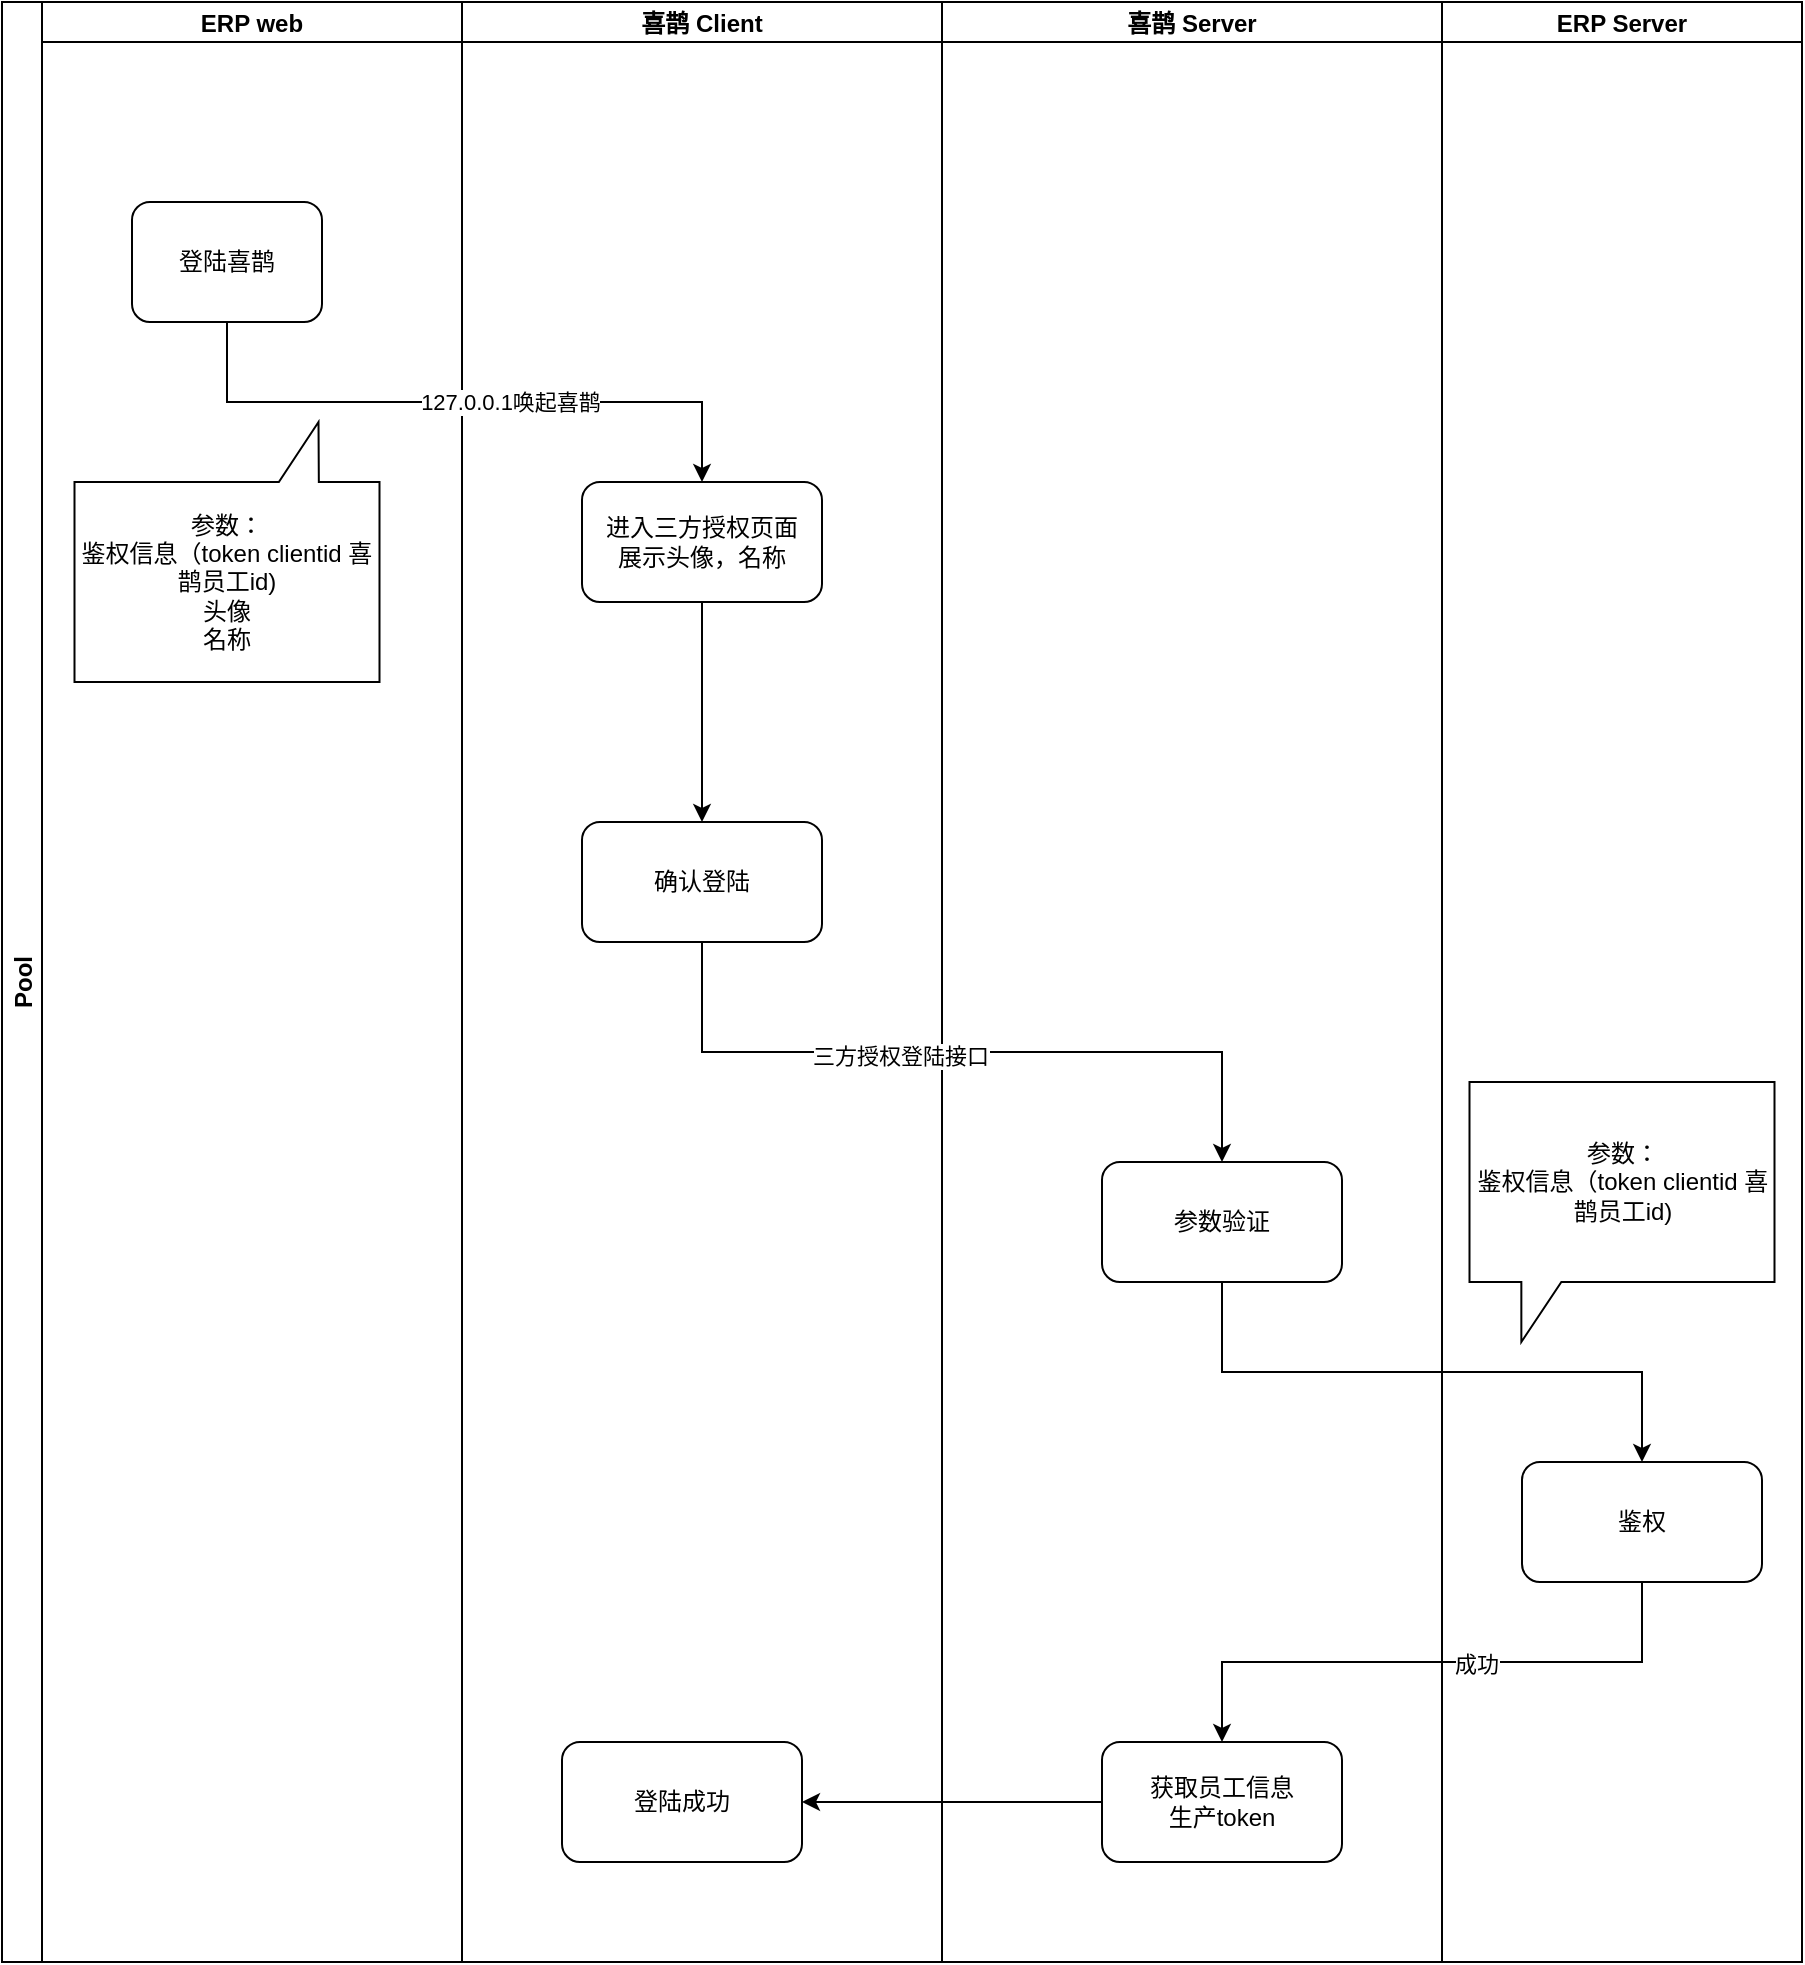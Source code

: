 <mxfile version="20.5.3" type="github"><diagram id="l9ATXhiv8Rob6Y_cUNgy" name="页-1"><mxGraphModel dx="1360" dy="781" grid="1" gridSize="10" guides="1" tooltips="1" connect="1" arrows="1" fold="1" page="1" pageScale="1" pageWidth="827" pageHeight="1169" math="0" shadow="0"><root><mxCell id="0"/><mxCell id="1" parent="0"/><mxCell id="HTlvXJNVUlN0LkFGXIME-6" value="Pool" style="swimlane;childLayout=stackLayout;resizeParent=1;resizeParentMax=0;startSize=20;horizontal=0;horizontalStack=1;" parent="1" vertex="1"><mxGeometry x="40" y="30" width="900" height="980" as="geometry"/></mxCell><mxCell id="HTlvXJNVUlN0LkFGXIME-10" value="ERP web" style="swimlane;startSize=20;" parent="HTlvXJNVUlN0LkFGXIME-6" vertex="1"><mxGeometry x="20" width="210" height="980" as="geometry"/></mxCell><mxCell id="HTlvXJNVUlN0LkFGXIME-12" value="登陆喜鹊" style="rounded=1;whiteSpace=wrap;html=1;" parent="HTlvXJNVUlN0LkFGXIME-10" vertex="1"><mxGeometry x="45" y="100" width="95" height="60" as="geometry"/></mxCell><mxCell id="HTlvXJNVUlN0LkFGXIME-27" value="参数：&lt;br&gt;鉴权信息（token clientid 喜鹊员工id)&lt;br&gt;头像&lt;br&gt;名称" style="shape=callout;whiteSpace=wrap;html=1;perimeter=calloutPerimeter;rotation=0;align=center;position2=0.8;base=20;size=30;position=0.67;flipV=1;" parent="HTlvXJNVUlN0LkFGXIME-10" vertex="1"><mxGeometry x="16.25" y="210" width="152.5" height="130" as="geometry"/></mxCell><mxCell id="HTlvXJNVUlN0LkFGXIME-9" value="喜鹊 Client" style="swimlane;startSize=20;" parent="HTlvXJNVUlN0LkFGXIME-6" vertex="1"><mxGeometry x="230" width="240" height="980" as="geometry"/></mxCell><mxCell id="HTlvXJNVUlN0LkFGXIME-29" style="edgeStyle=orthogonalEdgeStyle;rounded=0;orthogonalLoop=1;jettySize=auto;html=1;" parent="HTlvXJNVUlN0LkFGXIME-9" source="HTlvXJNVUlN0LkFGXIME-19" target="HTlvXJNVUlN0LkFGXIME-28" edge="1"><mxGeometry relative="1" as="geometry"/></mxCell><mxCell id="HTlvXJNVUlN0LkFGXIME-19" value="进入三方授权页面&lt;br&gt;展示头像，名称" style="rounded=1;whiteSpace=wrap;html=1;" parent="HTlvXJNVUlN0LkFGXIME-9" vertex="1"><mxGeometry x="60" y="240" width="120" height="60" as="geometry"/></mxCell><mxCell id="HTlvXJNVUlN0LkFGXIME-28" value="确认登陆" style="rounded=1;whiteSpace=wrap;html=1;" parent="HTlvXJNVUlN0LkFGXIME-9" vertex="1"><mxGeometry x="60" y="410" width="120" height="60" as="geometry"/></mxCell><mxCell id="HTlvXJNVUlN0LkFGXIME-37" value="登陆成功" style="rounded=1;whiteSpace=wrap;html=1;" parent="HTlvXJNVUlN0LkFGXIME-9" vertex="1"><mxGeometry x="50" y="870" width="120" height="60" as="geometry"/></mxCell><mxCell id="HTlvXJNVUlN0LkFGXIME-8" value="喜鹊 Server" style="swimlane;startSize=20;" parent="HTlvXJNVUlN0LkFGXIME-6" vertex="1"><mxGeometry x="470" width="250" height="980" as="geometry"/></mxCell><mxCell id="HTlvXJNVUlN0LkFGXIME-22" value="参数验证" style="rounded=1;whiteSpace=wrap;html=1;" parent="HTlvXJNVUlN0LkFGXIME-8" vertex="1"><mxGeometry x="80" y="580" width="120" height="60" as="geometry"/></mxCell><mxCell id="HTlvXJNVUlN0LkFGXIME-34" value="获取员工信息&lt;br&gt;生产token" style="rounded=1;whiteSpace=wrap;html=1;" parent="HTlvXJNVUlN0LkFGXIME-8" vertex="1"><mxGeometry x="80" y="870" width="120" height="60" as="geometry"/></mxCell><mxCell id="HTlvXJNVUlN0LkFGXIME-7" value="ERP Server" style="swimlane;startSize=20;" parent="HTlvXJNVUlN0LkFGXIME-6" vertex="1"><mxGeometry x="720" width="180" height="980" as="geometry"/></mxCell><mxCell id="HTlvXJNVUlN0LkFGXIME-32" value="鉴权" style="rounded=1;whiteSpace=wrap;html=1;" parent="HTlvXJNVUlN0LkFGXIME-7" vertex="1"><mxGeometry x="40" y="730" width="120" height="60" as="geometry"/></mxCell><mxCell id="HTlvXJNVUlN0LkFGXIME-39" value="参数：&lt;br&gt;鉴权信息（token clientid 喜鹊员工id)" style="shape=callout;whiteSpace=wrap;html=1;perimeter=calloutPerimeter;rotation=0;align=center;position2=0.17;base=20;size=30;position=0.17;flipV=0;" parent="HTlvXJNVUlN0LkFGXIME-7" vertex="1"><mxGeometry x="13.75" y="540" width="152.5" height="130" as="geometry"/></mxCell><mxCell id="HTlvXJNVUlN0LkFGXIME-20" style="edgeStyle=orthogonalEdgeStyle;rounded=0;orthogonalLoop=1;jettySize=auto;html=1;exitX=0.5;exitY=1;exitDx=0;exitDy=0;" parent="HTlvXJNVUlN0LkFGXIME-6" source="HTlvXJNVUlN0LkFGXIME-12" target="HTlvXJNVUlN0LkFGXIME-19" edge="1"><mxGeometry relative="1" as="geometry"/></mxCell><mxCell id="HTlvXJNVUlN0LkFGXIME-21" value="127.0.0.1唤起喜鹊" style="edgeLabel;html=1;align=center;verticalAlign=middle;resizable=0;points=[];" parent="HTlvXJNVUlN0LkFGXIME-20" vertex="1" connectable="0"><mxGeometry x="0.23" y="2" relative="1" as="geometry"><mxPoint x="-14" y="2" as="offset"/></mxGeometry></mxCell><mxCell id="HTlvXJNVUlN0LkFGXIME-23" style="edgeStyle=orthogonalEdgeStyle;rounded=0;orthogonalLoop=1;jettySize=auto;html=1;entryX=0.5;entryY=0;entryDx=0;entryDy=0;exitX=0.5;exitY=1;exitDx=0;exitDy=0;" parent="HTlvXJNVUlN0LkFGXIME-6" source="HTlvXJNVUlN0LkFGXIME-28" target="HTlvXJNVUlN0LkFGXIME-22" edge="1"><mxGeometry relative="1" as="geometry"/></mxCell><mxCell id="HTlvXJNVUlN0LkFGXIME-24" value="三方授权登陆接口" style="edgeLabel;html=1;align=center;verticalAlign=middle;resizable=0;points=[];" parent="HTlvXJNVUlN0LkFGXIME-23" vertex="1" connectable="0"><mxGeometry x="-0.168" y="-2" relative="1" as="geometry"><mxPoint as="offset"/></mxGeometry></mxCell><mxCell id="HTlvXJNVUlN0LkFGXIME-33" style="edgeStyle=orthogonalEdgeStyle;rounded=0;orthogonalLoop=1;jettySize=auto;html=1;exitX=0.5;exitY=1;exitDx=0;exitDy=0;" parent="HTlvXJNVUlN0LkFGXIME-6" source="HTlvXJNVUlN0LkFGXIME-22" target="HTlvXJNVUlN0LkFGXIME-32" edge="1"><mxGeometry relative="1" as="geometry"/></mxCell><mxCell id="HTlvXJNVUlN0LkFGXIME-35" style="edgeStyle=orthogonalEdgeStyle;rounded=0;orthogonalLoop=1;jettySize=auto;html=1;entryX=0.5;entryY=0;entryDx=0;entryDy=0;exitX=0.5;exitY=1;exitDx=0;exitDy=0;" parent="HTlvXJNVUlN0LkFGXIME-6" source="HTlvXJNVUlN0LkFGXIME-32" target="HTlvXJNVUlN0LkFGXIME-34" edge="1"><mxGeometry relative="1" as="geometry"/></mxCell><mxCell id="HTlvXJNVUlN0LkFGXIME-36" value="成功" style="edgeLabel;html=1;align=center;verticalAlign=middle;resizable=0;points=[];" parent="HTlvXJNVUlN0LkFGXIME-35" vertex="1" connectable="0"><mxGeometry x="-0.153" y="1" relative="1" as="geometry"><mxPoint as="offset"/></mxGeometry></mxCell><mxCell id="HTlvXJNVUlN0LkFGXIME-38" style="edgeStyle=orthogonalEdgeStyle;rounded=0;orthogonalLoop=1;jettySize=auto;html=1;" parent="HTlvXJNVUlN0LkFGXIME-6" source="HTlvXJNVUlN0LkFGXIME-34" target="HTlvXJNVUlN0LkFGXIME-37" edge="1"><mxGeometry relative="1" as="geometry"/></mxCell><mxCell id="gvbPoHorT-MvjRSvkrZN-1" value="流程图" parent="0"/><mxCell id="gvbPoHorT-MvjRSvkrZN-39" value="连接线" parent="0"/></root></mxGraphModel></diagram></mxfile>